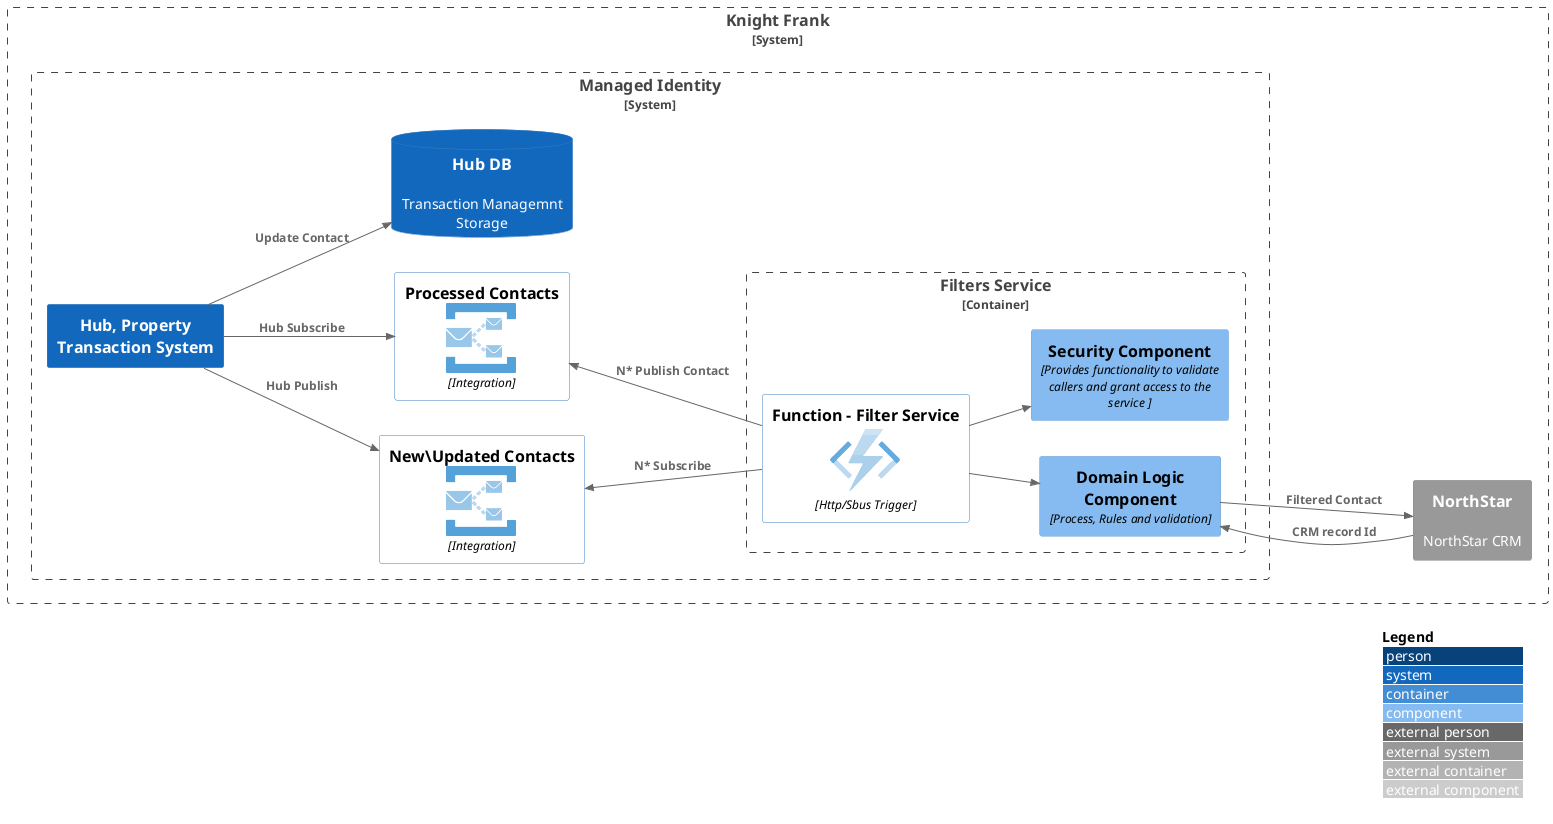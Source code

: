 @startuml System
!include <C4/C4_Component>
!include <azure/AzureCommon>
!include <azure/Compute/AzureFunction>
!include <azure/Web/AzureAPIManagement>
!include <azure/Integration/AzureServiceBusTopic>
!include <azure/Web/AzureSearch>

LAYOUT_WITH_LEGEND()
LAYOUT_LEFT_RIGHT()

AddElementTag("microService", $shape=EightSidedShape(), $fontColor="white", $legendText="micro service\neight sided")
AddElementTag("storage", $shape=RoundedBoxShape(), $fontColor="white")


System_Boundary(c1, "Knight Frank") {
    System_Boundary(auth, "Managed Identity") {
        System(hub, "Hub, Property Transaction System") 

'        AzureAPIManagement(apim, "APIM", "Management")

        AzureServiceBusTopic(toNS, "New\Updated Contacts", "Integration")
        AzureServiceBusTopic(fromNS, "Processed Contacts", "Integration")
        Container_Boundary(app, "Filters Service", "Allows users to read address information", $tags = "microService") {
            AzureFunction(aFunc, "Function - Filter Service", "Http/Sbus Trigger")
            Component(compDom, "Domain Logic Component", "Process, Rules and validation")
            Component(compSec, "Security Component", "Provides functionality to validate callers and grant access to the service ")
        }

        SystemDb(hubDb, "Hub DB", "Transaction Managemnt Storage", $tags = "storage")
    }
    
    System_Ext(ns, "NorthStar", "NorthStar CRM")    
}

'Rel(apim, aFunc, "")
Rel(aFunc, compDom, "")
Rel(aFunc, compSec, "")

Rel(hub, hubDb, "Update Contact")
Rel(hub, toNS, "Hub Publish")
Rel(hub, fromNS, "Hub Subscribe")
Rel_U(aFunc, fromNS, "N* Publish Contact")
Rel_U(aFunc, toNS, "N* Subscribe")

Rel(compDom, ns, "Filtered Contact")
Rel(ns, compDom, "CRM record Id")


@enduml
